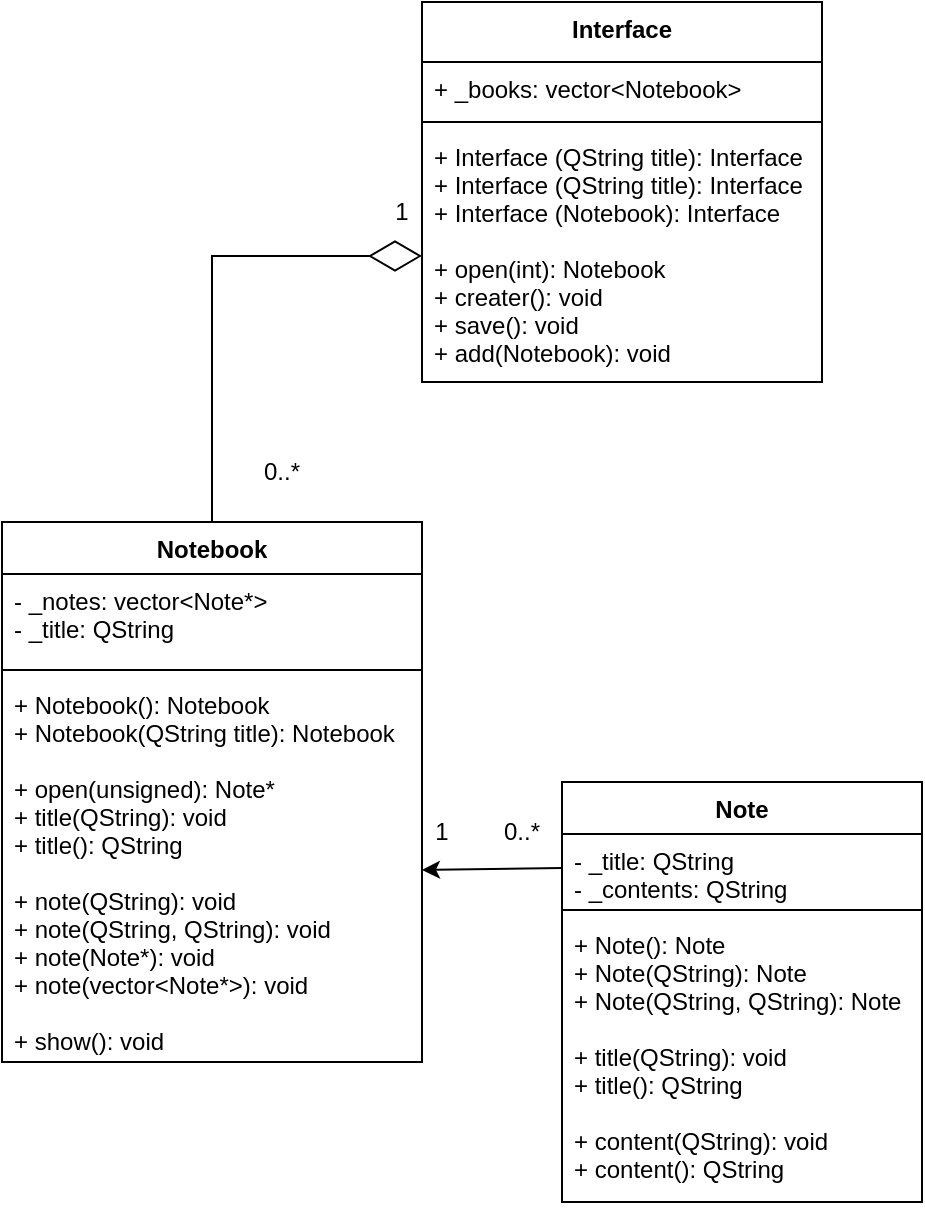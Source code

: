 <mxfile version="20.5.1" type="device"><diagram id="C5RBs43oDa-KdzZeNtuy" name="Page-1"><mxGraphModel dx="1422" dy="794" grid="1" gridSize="10" guides="1" tooltips="1" connect="1" arrows="1" fold="1" page="1" pageScale="1" pageWidth="827" pageHeight="1169" math="0" shadow="0"><root><mxCell id="WIyWlLk6GJQsqaUBKTNV-0"/><mxCell id="WIyWlLk6GJQsqaUBKTNV-1" parent="WIyWlLk6GJQsqaUBKTNV-0"/><mxCell id="aLA2rMNHQVKB2iWvOdQr-0" value="Interface" style="swimlane;fontStyle=1;align=center;verticalAlign=top;childLayout=stackLayout;horizontal=1;startSize=30;horizontalStack=0;resizeParent=1;resizeParentMax=0;resizeLast=0;collapsible=1;marginBottom=0;" parent="WIyWlLk6GJQsqaUBKTNV-1" vertex="1"><mxGeometry x="290" y="20" width="200" height="190" as="geometry"/></mxCell><mxCell id="aLA2rMNHQVKB2iWvOdQr-1" value="+ _books: vector&lt;Notebook&gt;" style="text;strokeColor=none;fillColor=none;align=left;verticalAlign=top;spacingLeft=4;spacingRight=4;overflow=hidden;rotatable=0;points=[[0,0.5],[1,0.5]];portConstraint=eastwest;" parent="aLA2rMNHQVKB2iWvOdQr-0" vertex="1"><mxGeometry y="30" width="200" height="26" as="geometry"/></mxCell><mxCell id="aLA2rMNHQVKB2iWvOdQr-2" value="" style="line;strokeWidth=1;fillColor=none;align=left;verticalAlign=middle;spacingTop=-1;spacingLeft=3;spacingRight=3;rotatable=0;labelPosition=right;points=[];portConstraint=eastwest;strokeColor=inherit;" parent="aLA2rMNHQVKB2iWvOdQr-0" vertex="1"><mxGeometry y="56" width="200" height="8" as="geometry"/></mxCell><mxCell id="aLA2rMNHQVKB2iWvOdQr-3" value="+ Interface (QString title): Interface&#10;+ Interface (QString title): Interface&#10;+ Interface (Notebook): Interface&#10;&#10;+ open(int): Notebook&#10;+ creater(): void&#10;+ save(): void&#10;+ add(Notebook): void" style="text;strokeColor=none;fillColor=none;align=left;verticalAlign=top;spacingLeft=4;spacingRight=4;overflow=hidden;rotatable=0;points=[[0,0.5],[1,0.5]];portConstraint=eastwest;" parent="aLA2rMNHQVKB2iWvOdQr-0" vertex="1"><mxGeometry y="64" width="200" height="126" as="geometry"/></mxCell><mxCell id="aLA2rMNHQVKB2iWvOdQr-4" value="Notebook" style="swimlane;fontStyle=1;align=center;verticalAlign=top;childLayout=stackLayout;horizontal=1;startSize=26;horizontalStack=0;resizeParent=1;resizeParentMax=0;resizeLast=0;collapsible=1;marginBottom=0;" parent="WIyWlLk6GJQsqaUBKTNV-1" vertex="1"><mxGeometry x="80" y="280" width="210" height="270" as="geometry"/></mxCell><mxCell id="aLA2rMNHQVKB2iWvOdQr-5" value="- _notes: vector&lt;Note*&gt;&#10;- _title: QString" style="text;strokeColor=none;fillColor=none;align=left;verticalAlign=top;spacingLeft=4;spacingRight=4;overflow=hidden;rotatable=0;points=[[0,0.5],[1,0.5]];portConstraint=eastwest;" parent="aLA2rMNHQVKB2iWvOdQr-4" vertex="1"><mxGeometry y="26" width="210" height="44" as="geometry"/></mxCell><mxCell id="aLA2rMNHQVKB2iWvOdQr-6" value="" style="line;strokeWidth=1;fillColor=none;align=left;verticalAlign=middle;spacingTop=-1;spacingLeft=3;spacingRight=3;rotatable=0;labelPosition=right;points=[];portConstraint=eastwest;strokeColor=inherit;" parent="aLA2rMNHQVKB2iWvOdQr-4" vertex="1"><mxGeometry y="70" width="210" height="8" as="geometry"/></mxCell><mxCell id="aLA2rMNHQVKB2iWvOdQr-7" value="+ Notebook(): Notebook&#10;+ Notebook(QString title): Notebook&#10;&#10;+ open(unsigned): Note*&#10;+ title(QString): void&#10;+ title(): QString&#10;&#10;+ note(QString): void&#10;+ note(QString, QString): void&#10;+ note(Note*): void&#10;+ note(vector&lt;Note*&gt;): void&#10;&#10;+ show(): void" style="text;strokeColor=none;fillColor=none;align=left;verticalAlign=top;spacingLeft=4;spacingRight=4;overflow=hidden;rotatable=0;points=[[0,0.5],[1,0.5]];portConstraint=eastwest;" parent="aLA2rMNHQVKB2iWvOdQr-4" vertex="1"><mxGeometry y="78" width="210" height="192" as="geometry"/></mxCell><mxCell id="aLA2rMNHQVKB2iWvOdQr-8" value="Note" style="swimlane;fontStyle=1;align=center;verticalAlign=top;childLayout=stackLayout;horizontal=1;startSize=26;horizontalStack=0;resizeParent=1;resizeParentMax=0;resizeLast=0;collapsible=1;marginBottom=0;" parent="WIyWlLk6GJQsqaUBKTNV-1" vertex="1"><mxGeometry x="360" y="410" width="180" height="210" as="geometry"/></mxCell><mxCell id="aLA2rMNHQVKB2iWvOdQr-9" value="- _title: QString&#10;- _contents: QString" style="text;strokeColor=none;fillColor=none;align=left;verticalAlign=top;spacingLeft=4;spacingRight=4;overflow=hidden;rotatable=0;points=[[0,0.5],[1,0.5]];portConstraint=eastwest;" parent="aLA2rMNHQVKB2iWvOdQr-8" vertex="1"><mxGeometry y="26" width="180" height="34" as="geometry"/></mxCell><mxCell id="aLA2rMNHQVKB2iWvOdQr-10" value="" style="line;strokeWidth=1;fillColor=none;align=left;verticalAlign=middle;spacingTop=-1;spacingLeft=3;spacingRight=3;rotatable=0;labelPosition=right;points=[];portConstraint=eastwest;strokeColor=inherit;" parent="aLA2rMNHQVKB2iWvOdQr-8" vertex="1"><mxGeometry y="60" width="180" height="8" as="geometry"/></mxCell><mxCell id="aLA2rMNHQVKB2iWvOdQr-11" value="+ Note(): Note&#10;+ Note(QString): Note&#10;+ Note(QString, QString): Note&#10;&#10;+ title(QString): void&#10;+ title(): QString&#10;&#10;+ content(QString): void&#10;+ content(): QString" style="text;strokeColor=none;fillColor=none;align=left;verticalAlign=top;spacingLeft=4;spacingRight=4;overflow=hidden;rotatable=0;points=[[0,0.5],[1,0.5]];portConstraint=eastwest;" parent="aLA2rMNHQVKB2iWvOdQr-8" vertex="1"><mxGeometry y="68" width="180" height="142" as="geometry"/></mxCell><mxCell id="D4Yi2AGeCBXopS6_Urt9-0" value="" style="endArrow=classic;html=1;rounded=0;exitX=0;exitY=0.5;exitDx=0;exitDy=0;entryX=1;entryY=0.5;entryDx=0;entryDy=0;" edge="1" parent="WIyWlLk6GJQsqaUBKTNV-1" source="aLA2rMNHQVKB2iWvOdQr-9" target="aLA2rMNHQVKB2iWvOdQr-7"><mxGeometry width="50" height="50" relative="1" as="geometry"><mxPoint x="390" y="430" as="sourcePoint"/><mxPoint x="440" y="380" as="targetPoint"/></mxGeometry></mxCell><mxCell id="D4Yi2AGeCBXopS6_Urt9-1" value="1" style="text;html=1;strokeColor=none;fillColor=none;align=center;verticalAlign=middle;whiteSpace=wrap;rounded=0;" vertex="1" parent="WIyWlLk6GJQsqaUBKTNV-1"><mxGeometry x="290" y="420" width="20" height="30" as="geometry"/></mxCell><mxCell id="D4Yi2AGeCBXopS6_Urt9-2" value="0..*" style="text;html=1;strokeColor=none;fillColor=none;align=center;verticalAlign=middle;whiteSpace=wrap;rounded=0;" vertex="1" parent="WIyWlLk6GJQsqaUBKTNV-1"><mxGeometry x="310" y="420" width="60" height="30" as="geometry"/></mxCell><mxCell id="D4Yi2AGeCBXopS6_Urt9-3" value="" style="endArrow=diamondThin;endFill=0;endSize=24;html=1;rounded=0;exitX=0.5;exitY=0;exitDx=0;exitDy=0;entryX=0;entryY=0.5;entryDx=0;entryDy=0;" edge="1" parent="WIyWlLk6GJQsqaUBKTNV-1" source="aLA2rMNHQVKB2iWvOdQr-4" target="aLA2rMNHQVKB2iWvOdQr-3"><mxGeometry width="160" relative="1" as="geometry"><mxPoint x="330" y="350" as="sourcePoint"/><mxPoint x="185" y="210" as="targetPoint"/><Array as="points"><mxPoint x="185" y="147"/></Array></mxGeometry></mxCell><mxCell id="D4Yi2AGeCBXopS6_Urt9-4" value="1" style="text;html=1;strokeColor=none;fillColor=none;align=center;verticalAlign=middle;whiteSpace=wrap;rounded=0;" vertex="1" parent="WIyWlLk6GJQsqaUBKTNV-1"><mxGeometry x="270" y="110" width="20" height="30" as="geometry"/></mxCell><mxCell id="D4Yi2AGeCBXopS6_Urt9-5" value="0..*" style="text;html=1;strokeColor=none;fillColor=none;align=center;verticalAlign=middle;whiteSpace=wrap;rounded=0;" vertex="1" parent="WIyWlLk6GJQsqaUBKTNV-1"><mxGeometry x="190" y="240" width="60" height="30" as="geometry"/></mxCell></root></mxGraphModel></diagram></mxfile>